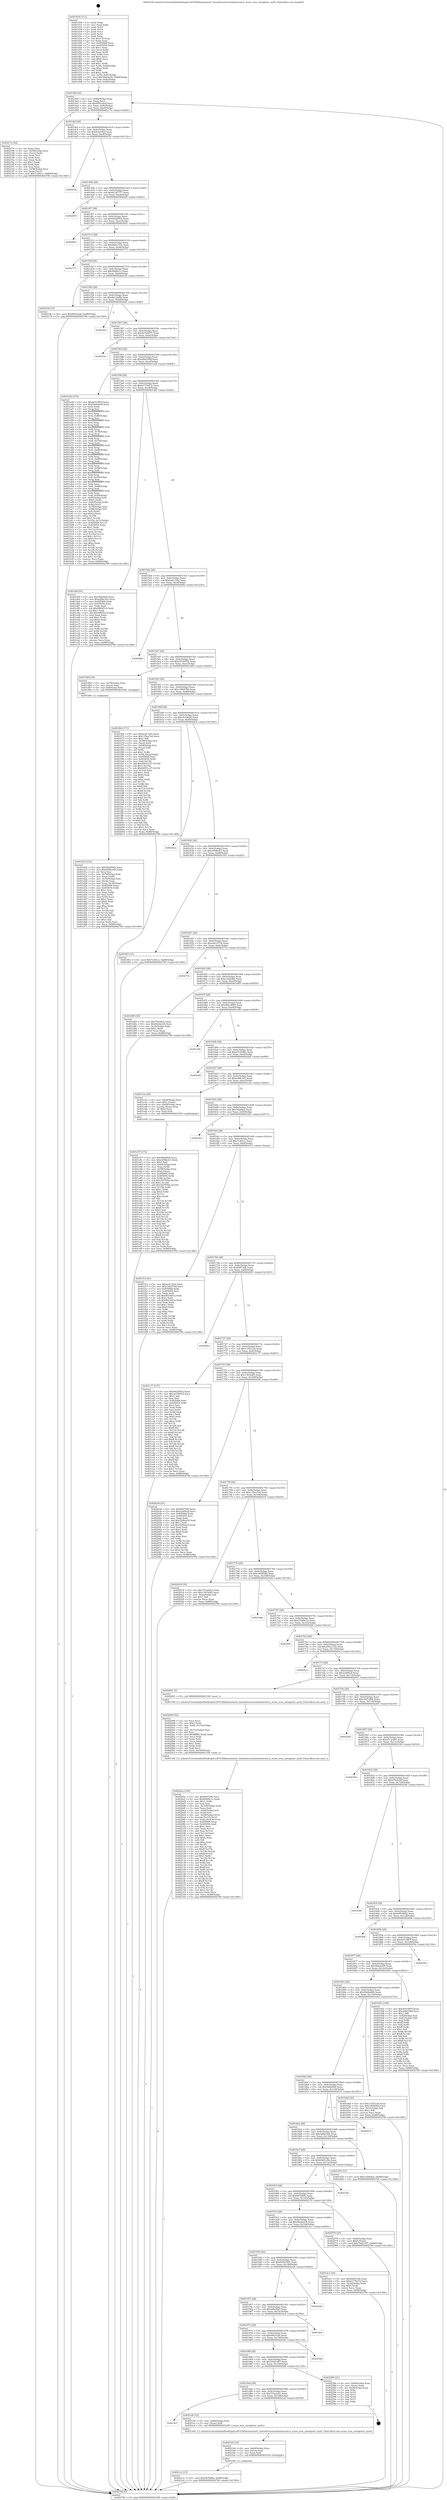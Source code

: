 digraph "0x401430" {
  label = "0x401430 (/mnt/c/Users/mathe/Desktop/tcc/POCII/binaries/extr_linuxdriversnvmehostnvme.h_nvme_nvm_unregister_sysfs_Final-ollvm.out::main(0))"
  labelloc = "t"
  node[shape=record]

  Entry [label="",width=0.3,height=0.3,shape=circle,fillcolor=black,style=filled]
  "0x40149f" [label="{
     0x40149f [32]\l
     | [instrs]\l
     &nbsp;&nbsp;0x40149f \<+6\>: mov -0x88(%rbp),%eax\l
     &nbsp;&nbsp;0x4014a5 \<+2\>: mov %eax,%ecx\l
     &nbsp;&nbsp;0x4014a7 \<+6\>: sub $0x8591ab2f,%ecx\l
     &nbsp;&nbsp;0x4014ad \<+6\>: mov %eax,-0x9c(%rbp)\l
     &nbsp;&nbsp;0x4014b3 \<+6\>: mov %ecx,-0xa0(%rbp)\l
     &nbsp;&nbsp;0x4014b9 \<+6\>: je 000000000040217e \<main+0xd4e\>\l
  }"]
  "0x40217e" [label="{
     0x40217e [42]\l
     | [instrs]\l
     &nbsp;&nbsp;0x40217e \<+2\>: xor %eax,%eax\l
     &nbsp;&nbsp;0x402180 \<+4\>: mov -0x58(%rbp),%rcx\l
     &nbsp;&nbsp;0x402184 \<+2\>: mov (%rcx),%edx\l
     &nbsp;&nbsp;0x402186 \<+2\>: mov %eax,%esi\l
     &nbsp;&nbsp;0x402188 \<+2\>: sub %edx,%esi\l
     &nbsp;&nbsp;0x40218a \<+2\>: mov %eax,%edx\l
     &nbsp;&nbsp;0x40218c \<+3\>: sub $0x1,%edx\l
     &nbsp;&nbsp;0x40218f \<+2\>: add %edx,%esi\l
     &nbsp;&nbsp;0x402191 \<+2\>: sub %esi,%eax\l
     &nbsp;&nbsp;0x402193 \<+4\>: mov -0x58(%rbp),%rcx\l
     &nbsp;&nbsp;0x402197 \<+2\>: mov %eax,(%rcx)\l
     &nbsp;&nbsp;0x402199 \<+10\>: movl $0x7cd91cc,-0x88(%rbp)\l
     &nbsp;&nbsp;0x4021a3 \<+5\>: jmp 0000000000402796 \<main+0x1366\>\l
  }"]
  "0x4014bf" [label="{
     0x4014bf [28]\l
     | [instrs]\l
     &nbsp;&nbsp;0x4014bf \<+5\>: jmp 00000000004014c4 \<main+0x94\>\l
     &nbsp;&nbsp;0x4014c4 \<+6\>: mov -0x9c(%rbp),%eax\l
     &nbsp;&nbsp;0x4014ca \<+5\>: sub $0x8cfe18e4,%eax\l
     &nbsp;&nbsp;0x4014cf \<+6\>: mov %eax,-0xa4(%rbp)\l
     &nbsp;&nbsp;0x4014d5 \<+6\>: je 000000000040255c \<main+0x112c\>\l
  }"]
  Exit [label="",width=0.3,height=0.3,shape=circle,fillcolor=black,style=filled,peripheries=2]
  "0x40255c" [label="{
     0x40255c\l
  }", style=dashed]
  "0x4014db" [label="{
     0x4014db [28]\l
     | [instrs]\l
     &nbsp;&nbsp;0x4014db \<+5\>: jmp 00000000004014e0 \<main+0xb0\>\l
     &nbsp;&nbsp;0x4014e0 \<+6\>: mov -0x9c(%rbp),%eax\l
     &nbsp;&nbsp;0x4014e6 \<+5\>: sub $0x912f7777,%eax\l
     &nbsp;&nbsp;0x4014eb \<+6\>: mov %eax,-0xa8(%rbp)\l
     &nbsp;&nbsp;0x4014f1 \<+6\>: je 0000000000402405 \<main+0xfd5\>\l
  }"]
  "0x4021c3" [label="{
     0x4021c3 [15]\l
     | [instrs]\l
     &nbsp;&nbsp;0x4021c3 \<+10\>: movl $0x647bf9fe,-0x88(%rbp)\l
     &nbsp;&nbsp;0x4021cd \<+5\>: jmp 0000000000402796 \<main+0x1366\>\l
  }"]
  "0x402405" [label="{
     0x402405\l
  }", style=dashed]
  "0x4014f7" [label="{
     0x4014f7 [28]\l
     | [instrs]\l
     &nbsp;&nbsp;0x4014f7 \<+5\>: jmp 00000000004014fc \<main+0xcc\>\l
     &nbsp;&nbsp;0x4014fc \<+6\>: mov -0x9c(%rbp),%eax\l
     &nbsp;&nbsp;0x401502 \<+5\>: sub $0x942df502,%eax\l
     &nbsp;&nbsp;0x401507 \<+6\>: mov %eax,-0xac(%rbp)\l
     &nbsp;&nbsp;0x40150d \<+6\>: je 0000000000402601 \<main+0x11d1\>\l
  }"]
  "0x4021b4" [label="{
     0x4021b4 [15]\l
     | [instrs]\l
     &nbsp;&nbsp;0x4021b4 \<+4\>: mov -0x60(%rbp),%rax\l
     &nbsp;&nbsp;0x4021b8 \<+3\>: mov (%rax),%rax\l
     &nbsp;&nbsp;0x4021bb \<+3\>: mov %rax,%rdi\l
     &nbsp;&nbsp;0x4021be \<+5\>: call 0000000000401030 \<free@plt\>\l
     | [calls]\l
     &nbsp;&nbsp;0x401030 \{1\} (unknown)\l
  }"]
  "0x402601" [label="{
     0x402601\l
  }", style=dashed]
  "0x401513" [label="{
     0x401513 [28]\l
     | [instrs]\l
     &nbsp;&nbsp;0x401513 \<+5\>: jmp 0000000000401518 \<main+0xe8\>\l
     &nbsp;&nbsp;0x401518 \<+6\>: mov -0x9c(%rbp),%eax\l
     &nbsp;&nbsp;0x40151e \<+5\>: sub $0x96dcc532,%eax\l
     &nbsp;&nbsp;0x401523 \<+6\>: mov %eax,-0xb0(%rbp)\l
     &nbsp;&nbsp;0x401529 \<+6\>: je 0000000000402771 \<main+0x1341\>\l
  }"]
  "0x4019c7" [label="{
     0x4019c7\l
  }", style=dashed]
  "0x402771" [label="{
     0x402771\l
  }", style=dashed]
  "0x40152f" [label="{
     0x40152f [28]\l
     | [instrs]\l
     &nbsp;&nbsp;0x40152f \<+5\>: jmp 0000000000401534 \<main+0x104\>\l
     &nbsp;&nbsp;0x401534 \<+6\>: mov -0x9c(%rbp),%eax\l
     &nbsp;&nbsp;0x40153a \<+5\>: sub $0x994fbc1c,%eax\l
     &nbsp;&nbsp;0x40153f \<+6\>: mov %eax,-0xb4(%rbp)\l
     &nbsp;&nbsp;0x401545 \<+6\>: je 000000000040216f \<main+0xd3f\>\l
  }"]
  "0x4021a8" [label="{
     0x4021a8 [12]\l
     | [instrs]\l
     &nbsp;&nbsp;0x4021a8 \<+4\>: mov -0x60(%rbp),%rax\l
     &nbsp;&nbsp;0x4021ac \<+3\>: mov (%rax),%rdi\l
     &nbsp;&nbsp;0x4021af \<+5\>: call 0000000000401240 \<nvme_nvm_unregister_sysfs\>\l
     | [calls]\l
     &nbsp;&nbsp;0x401240 \{1\} (/mnt/c/Users/mathe/Desktop/tcc/POCII/binaries/extr_linuxdriversnvmehostnvme.h_nvme_nvm_unregister_sysfs_Final-ollvm.out::nvme_nvm_unregister_sysfs)\l
  }"]
  "0x40216f" [label="{
     0x40216f [15]\l
     | [instrs]\l
     &nbsp;&nbsp;0x40216f \<+10\>: movl $0x8591ab2f,-0x88(%rbp)\l
     &nbsp;&nbsp;0x402179 \<+5\>: jmp 0000000000402796 \<main+0x1366\>\l
  }"]
  "0x40154b" [label="{
     0x40154b [28]\l
     | [instrs]\l
     &nbsp;&nbsp;0x40154b \<+5\>: jmp 0000000000401550 \<main+0x120\>\l
     &nbsp;&nbsp;0x401550 \<+6\>: mov -0x9c(%rbp),%eax\l
     &nbsp;&nbsp;0x401556 \<+5\>: sub $0x9a12ddfa,%eax\l
     &nbsp;&nbsp;0x40155b \<+6\>: mov %eax,-0xb8(%rbp)\l
     &nbsp;&nbsp;0x401561 \<+6\>: je 000000000040242f \<main+0xfff\>\l
  }"]
  "0x4019ab" [label="{
     0x4019ab [28]\l
     | [instrs]\l
     &nbsp;&nbsp;0x4019ab \<+5\>: jmp 00000000004019b0 \<main+0x580\>\l
     &nbsp;&nbsp;0x4019b0 \<+6\>: mov -0x9c(%rbp),%eax\l
     &nbsp;&nbsp;0x4019b6 \<+5\>: sub $0x753a2e61,%eax\l
     &nbsp;&nbsp;0x4019bb \<+6\>: mov %eax,-0x158(%rbp)\l
     &nbsp;&nbsp;0x4019c1 \<+6\>: je 00000000004021a8 \<main+0xd78\>\l
  }"]
  "0x40242f" [label="{
     0x40242f\l
  }", style=dashed]
  "0x401567" [label="{
     0x401567 [28]\l
     | [instrs]\l
     &nbsp;&nbsp;0x401567 \<+5\>: jmp 000000000040156c \<main+0x13c\>\l
     &nbsp;&nbsp;0x40156c \<+6\>: mov -0x9c(%rbp),%eax\l
     &nbsp;&nbsp;0x401572 \<+5\>: sub $0x9e7b4657,%eax\l
     &nbsp;&nbsp;0x401577 \<+6\>: mov %eax,-0xbc(%rbp)\l
     &nbsp;&nbsp;0x40157d \<+6\>: je 000000000040253e \<main+0x110e\>\l
  }"]
  "0x402589" [label="{
     0x402589 [21]\l
     | [instrs]\l
     &nbsp;&nbsp;0x402589 \<+4\>: mov -0x80(%rbp),%rax\l
     &nbsp;&nbsp;0x40258d \<+2\>: mov (%rax),%eax\l
     &nbsp;&nbsp;0x40258f \<+4\>: lea -0x28(%rbp),%rsp\l
     &nbsp;&nbsp;0x402593 \<+1\>: pop %rbx\l
     &nbsp;&nbsp;0x402594 \<+2\>: pop %r12\l
     &nbsp;&nbsp;0x402596 \<+2\>: pop %r13\l
     &nbsp;&nbsp;0x402598 \<+2\>: pop %r14\l
     &nbsp;&nbsp;0x40259a \<+2\>: pop %r15\l
     &nbsp;&nbsp;0x40259c \<+1\>: pop %rbp\l
     &nbsp;&nbsp;0x40259d \<+1\>: ret\l
  }"]
  "0x40253e" [label="{
     0x40253e\l
  }", style=dashed]
  "0x401583" [label="{
     0x401583 [28]\l
     | [instrs]\l
     &nbsp;&nbsp;0x401583 \<+5\>: jmp 0000000000401588 \<main+0x158\>\l
     &nbsp;&nbsp;0x401588 \<+6\>: mov -0x9c(%rbp),%eax\l
     &nbsp;&nbsp;0x40158e \<+5\>: sub $0xa0b4399f,%eax\l
     &nbsp;&nbsp;0x401593 \<+6\>: mov %eax,-0xc0(%rbp)\l
     &nbsp;&nbsp;0x401599 \<+6\>: je 0000000000401a3b \<main+0x60b\>\l
  }"]
  "0x40198f" [label="{
     0x40198f [28]\l
     | [instrs]\l
     &nbsp;&nbsp;0x40198f \<+5\>: jmp 0000000000401994 \<main+0x564\>\l
     &nbsp;&nbsp;0x401994 \<+6\>: mov -0x9c(%rbp),%eax\l
     &nbsp;&nbsp;0x40199a \<+5\>: sub $0x70d218f7,%eax\l
     &nbsp;&nbsp;0x40199f \<+6\>: mov %eax,-0x154(%rbp)\l
     &nbsp;&nbsp;0x4019a5 \<+6\>: je 0000000000402589 \<main+0x1159\>\l
  }"]
  "0x401a3b" [label="{
     0x401a3b [274]\l
     | [instrs]\l
     &nbsp;&nbsp;0x401a3b \<+5\>: mov $0x4e51887f,%eax\l
     &nbsp;&nbsp;0x401a40 \<+5\>: mov $0x59d4eb09,%ecx\l
     &nbsp;&nbsp;0x401a45 \<+2\>: xor %edx,%edx\l
     &nbsp;&nbsp;0x401a47 \<+3\>: mov %rsp,%rsi\l
     &nbsp;&nbsp;0x401a4a \<+4\>: add $0xfffffffffffffff0,%rsi\l
     &nbsp;&nbsp;0x401a4e \<+3\>: mov %rsi,%rsp\l
     &nbsp;&nbsp;0x401a51 \<+4\>: mov %rsi,-0x80(%rbp)\l
     &nbsp;&nbsp;0x401a55 \<+3\>: mov %rsp,%rsi\l
     &nbsp;&nbsp;0x401a58 \<+4\>: add $0xfffffffffffffff0,%rsi\l
     &nbsp;&nbsp;0x401a5c \<+3\>: mov %rsi,%rsp\l
     &nbsp;&nbsp;0x401a5f \<+3\>: mov %rsp,%rdi\l
     &nbsp;&nbsp;0x401a62 \<+4\>: add $0xfffffffffffffff0,%rdi\l
     &nbsp;&nbsp;0x401a66 \<+3\>: mov %rdi,%rsp\l
     &nbsp;&nbsp;0x401a69 \<+4\>: mov %rdi,-0x78(%rbp)\l
     &nbsp;&nbsp;0x401a6d \<+3\>: mov %rsp,%rdi\l
     &nbsp;&nbsp;0x401a70 \<+4\>: add $0xfffffffffffffff0,%rdi\l
     &nbsp;&nbsp;0x401a74 \<+3\>: mov %rdi,%rsp\l
     &nbsp;&nbsp;0x401a77 \<+4\>: mov %rdi,-0x70(%rbp)\l
     &nbsp;&nbsp;0x401a7b \<+3\>: mov %rsp,%rdi\l
     &nbsp;&nbsp;0x401a7e \<+4\>: add $0xfffffffffffffff0,%rdi\l
     &nbsp;&nbsp;0x401a82 \<+3\>: mov %rdi,%rsp\l
     &nbsp;&nbsp;0x401a85 \<+4\>: mov %rdi,-0x68(%rbp)\l
     &nbsp;&nbsp;0x401a89 \<+3\>: mov %rsp,%rdi\l
     &nbsp;&nbsp;0x401a8c \<+4\>: add $0xfffffffffffffff0,%rdi\l
     &nbsp;&nbsp;0x401a90 \<+3\>: mov %rdi,%rsp\l
     &nbsp;&nbsp;0x401a93 \<+4\>: mov %rdi,-0x60(%rbp)\l
     &nbsp;&nbsp;0x401a97 \<+3\>: mov %rsp,%rdi\l
     &nbsp;&nbsp;0x401a9a \<+4\>: add $0xfffffffffffffff0,%rdi\l
     &nbsp;&nbsp;0x401a9e \<+3\>: mov %rdi,%rsp\l
     &nbsp;&nbsp;0x401aa1 \<+4\>: mov %rdi,-0x58(%rbp)\l
     &nbsp;&nbsp;0x401aa5 \<+3\>: mov %rsp,%rdi\l
     &nbsp;&nbsp;0x401aa8 \<+4\>: add $0xfffffffffffffff0,%rdi\l
     &nbsp;&nbsp;0x401aac \<+3\>: mov %rdi,%rsp\l
     &nbsp;&nbsp;0x401aaf \<+4\>: mov %rdi,-0x50(%rbp)\l
     &nbsp;&nbsp;0x401ab3 \<+3\>: mov %rsp,%rdi\l
     &nbsp;&nbsp;0x401ab6 \<+4\>: add $0xfffffffffffffff0,%rdi\l
     &nbsp;&nbsp;0x401aba \<+3\>: mov %rdi,%rsp\l
     &nbsp;&nbsp;0x401abd \<+4\>: mov %rdi,-0x48(%rbp)\l
     &nbsp;&nbsp;0x401ac1 \<+3\>: mov %rsp,%rdi\l
     &nbsp;&nbsp;0x401ac4 \<+4\>: add $0xfffffffffffffff0,%rdi\l
     &nbsp;&nbsp;0x401ac8 \<+3\>: mov %rdi,%rsp\l
     &nbsp;&nbsp;0x401acb \<+4\>: mov %rdi,-0x40(%rbp)\l
     &nbsp;&nbsp;0x401acf \<+4\>: mov -0x80(%rbp),%rdi\l
     &nbsp;&nbsp;0x401ad3 \<+6\>: movl $0x0,(%rdi)\l
     &nbsp;&nbsp;0x401ad9 \<+7\>: mov -0x8c(%rbp),%r8d\l
     &nbsp;&nbsp;0x401ae0 \<+3\>: mov %r8d,(%rsi)\l
     &nbsp;&nbsp;0x401ae3 \<+4\>: mov -0x78(%rbp),%rdi\l
     &nbsp;&nbsp;0x401ae7 \<+7\>: mov -0x98(%rbp),%r9\l
     &nbsp;&nbsp;0x401aee \<+3\>: mov %r9,(%rdi)\l
     &nbsp;&nbsp;0x401af1 \<+3\>: cmpl $0x2,(%rsi)\l
     &nbsp;&nbsp;0x401af4 \<+4\>: setne %r10b\l
     &nbsp;&nbsp;0x401af8 \<+4\>: and $0x1,%r10b\l
     &nbsp;&nbsp;0x401afc \<+4\>: mov %r10b,-0x31(%rbp)\l
     &nbsp;&nbsp;0x401b00 \<+8\>: mov 0x405068,%r11d\l
     &nbsp;&nbsp;0x401b08 \<+7\>: mov 0x405054,%ebx\l
     &nbsp;&nbsp;0x401b0f \<+3\>: sub $0x1,%edx\l
     &nbsp;&nbsp;0x401b12 \<+3\>: mov %r11d,%r14d\l
     &nbsp;&nbsp;0x401b15 \<+3\>: add %edx,%r14d\l
     &nbsp;&nbsp;0x401b18 \<+4\>: imul %r14d,%r11d\l
     &nbsp;&nbsp;0x401b1c \<+4\>: and $0x1,%r11d\l
     &nbsp;&nbsp;0x401b20 \<+4\>: cmp $0x0,%r11d\l
     &nbsp;&nbsp;0x401b24 \<+4\>: sete %r10b\l
     &nbsp;&nbsp;0x401b28 \<+3\>: cmp $0xa,%ebx\l
     &nbsp;&nbsp;0x401b2b \<+4\>: setl %r15b\l
     &nbsp;&nbsp;0x401b2f \<+3\>: mov %r10b,%r12b\l
     &nbsp;&nbsp;0x401b32 \<+3\>: and %r15b,%r12b\l
     &nbsp;&nbsp;0x401b35 \<+3\>: xor %r15b,%r10b\l
     &nbsp;&nbsp;0x401b38 \<+3\>: or %r10b,%r12b\l
     &nbsp;&nbsp;0x401b3b \<+4\>: test $0x1,%r12b\l
     &nbsp;&nbsp;0x401b3f \<+3\>: cmovne %ecx,%eax\l
     &nbsp;&nbsp;0x401b42 \<+6\>: mov %eax,-0x88(%rbp)\l
     &nbsp;&nbsp;0x401b48 \<+5\>: jmp 0000000000402796 \<main+0x1366\>\l
  }"]
  "0x40159f" [label="{
     0x40159f [28]\l
     | [instrs]\l
     &nbsp;&nbsp;0x40159f \<+5\>: jmp 00000000004015a4 \<main+0x174\>\l
     &nbsp;&nbsp;0x4015a4 \<+6\>: mov -0x9c(%rbp),%eax\l
     &nbsp;&nbsp;0x4015aa \<+5\>: sub $0xb1776272,%eax\l
     &nbsp;&nbsp;0x4015af \<+6\>: mov %eax,-0xc4(%rbp)\l
     &nbsp;&nbsp;0x4015b5 \<+6\>: je 0000000000401ddf \<main+0x9af\>\l
  }"]
  "0x40254d" [label="{
     0x40254d\l
  }", style=dashed]
  "0x401ddf" [label="{
     0x401ddf [91]\l
     | [instrs]\l
     &nbsp;&nbsp;0x401ddf \<+5\>: mov $0x5bfb4fe8,%eax\l
     &nbsp;&nbsp;0x401de4 \<+5\>: mov $0xed9fc3d3,%ecx\l
     &nbsp;&nbsp;0x401de9 \<+7\>: mov 0x405068,%edx\l
     &nbsp;&nbsp;0x401df0 \<+7\>: mov 0x405054,%esi\l
     &nbsp;&nbsp;0x401df7 \<+2\>: mov %edx,%edi\l
     &nbsp;&nbsp;0x401df9 \<+6\>: sub $0x9960f1c9,%edi\l
     &nbsp;&nbsp;0x401dff \<+3\>: sub $0x1,%edi\l
     &nbsp;&nbsp;0x401e02 \<+6\>: add $0x9960f1c9,%edi\l
     &nbsp;&nbsp;0x401e08 \<+3\>: imul %edi,%edx\l
     &nbsp;&nbsp;0x401e0b \<+3\>: and $0x1,%edx\l
     &nbsp;&nbsp;0x401e0e \<+3\>: cmp $0x0,%edx\l
     &nbsp;&nbsp;0x401e11 \<+4\>: sete %r8b\l
     &nbsp;&nbsp;0x401e15 \<+3\>: cmp $0xa,%esi\l
     &nbsp;&nbsp;0x401e18 \<+4\>: setl %r9b\l
     &nbsp;&nbsp;0x401e1c \<+3\>: mov %r8b,%r10b\l
     &nbsp;&nbsp;0x401e1f \<+3\>: and %r9b,%r10b\l
     &nbsp;&nbsp;0x401e22 \<+3\>: xor %r9b,%r8b\l
     &nbsp;&nbsp;0x401e25 \<+3\>: or %r8b,%r10b\l
     &nbsp;&nbsp;0x401e28 \<+4\>: test $0x1,%r10b\l
     &nbsp;&nbsp;0x401e2c \<+3\>: cmovne %ecx,%eax\l
     &nbsp;&nbsp;0x401e2f \<+6\>: mov %eax,-0x88(%rbp)\l
     &nbsp;&nbsp;0x401e35 \<+5\>: jmp 0000000000402796 \<main+0x1366\>\l
  }"]
  "0x4015bb" [label="{
     0x4015bb [28]\l
     | [instrs]\l
     &nbsp;&nbsp;0x4015bb \<+5\>: jmp 00000000004015c0 \<main+0x190\>\l
     &nbsp;&nbsp;0x4015c0 \<+6\>: mov -0x9c(%rbp),%eax\l
     &nbsp;&nbsp;0x4015c6 \<+5\>: sub $0xbcd11f42,%eax\l
     &nbsp;&nbsp;0x4015cb \<+6\>: mov %eax,-0xc8(%rbp)\l
     &nbsp;&nbsp;0x4015d1 \<+6\>: je 000000000040266e \<main+0x123e\>\l
  }"]
  "0x401973" [label="{
     0x401973 [28]\l
     | [instrs]\l
     &nbsp;&nbsp;0x401973 \<+5\>: jmp 0000000000401978 \<main+0x548\>\l
     &nbsp;&nbsp;0x401978 \<+6\>: mov -0x9c(%rbp),%eax\l
     &nbsp;&nbsp;0x40197e \<+5\>: sub $0x6f4e5146,%eax\l
     &nbsp;&nbsp;0x401983 \<+6\>: mov %eax,-0x150(%rbp)\l
     &nbsp;&nbsp;0x401989 \<+6\>: je 000000000040254d \<main+0x111d\>\l
  }"]
  "0x40266e" [label="{
     0x40266e\l
  }", style=dashed]
  "0x4015d7" [label="{
     0x4015d7 [28]\l
     | [instrs]\l
     &nbsp;&nbsp;0x4015d7 \<+5\>: jmp 00000000004015dc \<main+0x1ac\>\l
     &nbsp;&nbsp;0x4015dc \<+6\>: mov -0x9c(%rbp),%eax\l
     &nbsp;&nbsp;0x4015e2 \<+5\>: sub $0xc0169552,%eax\l
     &nbsp;&nbsp;0x4015e7 \<+6\>: mov %eax,-0xcc(%rbp)\l
     &nbsp;&nbsp;0x4015ed \<+6\>: je 0000000000401d00 \<main+0x8d0\>\l
  }"]
  "0x401bc6" [label="{
     0x401bc6\l
  }", style=dashed]
  "0x401d00" [label="{
     0x401d00 [16]\l
     | [instrs]\l
     &nbsp;&nbsp;0x401d00 \<+4\>: mov -0x78(%rbp),%rax\l
     &nbsp;&nbsp;0x401d04 \<+3\>: mov (%rax),%rax\l
     &nbsp;&nbsp;0x401d07 \<+4\>: mov 0x8(%rax),%rdi\l
     &nbsp;&nbsp;0x401d0b \<+5\>: call 0000000000401060 \<atoi@plt\>\l
     | [calls]\l
     &nbsp;&nbsp;0x401060 \{1\} (unknown)\l
  }"]
  "0x4015f3" [label="{
     0x4015f3 [28]\l
     | [instrs]\l
     &nbsp;&nbsp;0x4015f3 \<+5\>: jmp 00000000004015f8 \<main+0x1c8\>\l
     &nbsp;&nbsp;0x4015f8 \<+6\>: mov -0x9c(%rbp),%eax\l
     &nbsp;&nbsp;0x4015fe \<+5\>: sub $0xc34b578d,%eax\l
     &nbsp;&nbsp;0x401603 \<+6\>: mov %eax,-0xd0(%rbp)\l
     &nbsp;&nbsp;0x401609 \<+6\>: je 0000000000401f6d \<main+0xb3d\>\l
  }"]
  "0x401957" [label="{
     0x401957 [28]\l
     | [instrs]\l
     &nbsp;&nbsp;0x401957 \<+5\>: jmp 000000000040195c \<main+0x52c\>\l
     &nbsp;&nbsp;0x40195c \<+6\>: mov -0x9c(%rbp),%eax\l
     &nbsp;&nbsp;0x401962 \<+5\>: sub $0x6df25f29,%eax\l
     &nbsp;&nbsp;0x401967 \<+6\>: mov %eax,-0x14c(%rbp)\l
     &nbsp;&nbsp;0x40196d \<+6\>: je 0000000000401bc6 \<main+0x796\>\l
  }"]
  "0x401f6d" [label="{
     0x401f6d [171]\l
     | [instrs]\l
     &nbsp;&nbsp;0x401f6d \<+5\>: mov $0xbcd11f42,%eax\l
     &nbsp;&nbsp;0x401f72 \<+5\>: mov $0x135ea7e4,%ecx\l
     &nbsp;&nbsp;0x401f77 \<+2\>: mov $0x1,%dl\l
     &nbsp;&nbsp;0x401f79 \<+4\>: mov -0x58(%rbp),%rsi\l
     &nbsp;&nbsp;0x401f7d \<+2\>: mov (%rsi),%edi\l
     &nbsp;&nbsp;0x401f7f \<+4\>: mov -0x68(%rbp),%rsi\l
     &nbsp;&nbsp;0x401f83 \<+2\>: cmp (%rsi),%edi\l
     &nbsp;&nbsp;0x401f85 \<+4\>: setl %r8b\l
     &nbsp;&nbsp;0x401f89 \<+4\>: and $0x1,%r8b\l
     &nbsp;&nbsp;0x401f8d \<+4\>: mov %r8b,-0x2a(%rbp)\l
     &nbsp;&nbsp;0x401f91 \<+7\>: mov 0x405068,%edi\l
     &nbsp;&nbsp;0x401f98 \<+8\>: mov 0x405054,%r9d\l
     &nbsp;&nbsp;0x401fa0 \<+3\>: mov %edi,%r10d\l
     &nbsp;&nbsp;0x401fa3 \<+7\>: add $0xb4651a37,%r10d\l
     &nbsp;&nbsp;0x401faa \<+4\>: sub $0x1,%r10d\l
     &nbsp;&nbsp;0x401fae \<+7\>: sub $0xb4651a37,%r10d\l
     &nbsp;&nbsp;0x401fb5 \<+4\>: imul %r10d,%edi\l
     &nbsp;&nbsp;0x401fb9 \<+3\>: and $0x1,%edi\l
     &nbsp;&nbsp;0x401fbc \<+3\>: cmp $0x0,%edi\l
     &nbsp;&nbsp;0x401fbf \<+4\>: sete %r8b\l
     &nbsp;&nbsp;0x401fc3 \<+4\>: cmp $0xa,%r9d\l
     &nbsp;&nbsp;0x401fc7 \<+4\>: setl %r11b\l
     &nbsp;&nbsp;0x401fcb \<+3\>: mov %r8b,%bl\l
     &nbsp;&nbsp;0x401fce \<+3\>: xor $0xff,%bl\l
     &nbsp;&nbsp;0x401fd1 \<+3\>: mov %r11b,%r14b\l
     &nbsp;&nbsp;0x401fd4 \<+4\>: xor $0xff,%r14b\l
     &nbsp;&nbsp;0x401fd8 \<+3\>: xor $0x0,%dl\l
     &nbsp;&nbsp;0x401fdb \<+3\>: mov %bl,%r15b\l
     &nbsp;&nbsp;0x401fde \<+4\>: and $0x0,%r15b\l
     &nbsp;&nbsp;0x401fe2 \<+3\>: and %dl,%r8b\l
     &nbsp;&nbsp;0x401fe5 \<+3\>: mov %r14b,%r12b\l
     &nbsp;&nbsp;0x401fe8 \<+4\>: and $0x0,%r12b\l
     &nbsp;&nbsp;0x401fec \<+3\>: and %dl,%r11b\l
     &nbsp;&nbsp;0x401fef \<+3\>: or %r8b,%r15b\l
     &nbsp;&nbsp;0x401ff2 \<+3\>: or %r11b,%r12b\l
     &nbsp;&nbsp;0x401ff5 \<+3\>: xor %r12b,%r15b\l
     &nbsp;&nbsp;0x401ff8 \<+3\>: or %r14b,%bl\l
     &nbsp;&nbsp;0x401ffb \<+3\>: xor $0xff,%bl\l
     &nbsp;&nbsp;0x401ffe \<+3\>: or $0x0,%dl\l
     &nbsp;&nbsp;0x402001 \<+2\>: and %dl,%bl\l
     &nbsp;&nbsp;0x402003 \<+3\>: or %bl,%r15b\l
     &nbsp;&nbsp;0x402006 \<+4\>: test $0x1,%r15b\l
     &nbsp;&nbsp;0x40200a \<+3\>: cmovne %ecx,%eax\l
     &nbsp;&nbsp;0x40200d \<+6\>: mov %eax,-0x88(%rbp)\l
     &nbsp;&nbsp;0x402013 \<+5\>: jmp 0000000000402796 \<main+0x1366\>\l
  }"]
  "0x40160f" [label="{
     0x40160f [28]\l
     | [instrs]\l
     &nbsp;&nbsp;0x40160f \<+5\>: jmp 0000000000401614 \<main+0x1e4\>\l
     &nbsp;&nbsp;0x401614 \<+6\>: mov -0x9c(%rbp),%eax\l
     &nbsp;&nbsp;0x40161a \<+5\>: sub $0xc4cf3629,%eax\l
     &nbsp;&nbsp;0x40161f \<+6\>: mov %eax,-0xd4(%rbp)\l
     &nbsp;&nbsp;0x401625 \<+6\>: je 00000000004024c2 \<main+0x1092\>\l
  }"]
  "0x4022d4" [label="{
     0x4022d4\l
  }", style=dashed]
  "0x4024c2" [label="{
     0x4024c2\l
  }", style=dashed]
  "0x40162b" [label="{
     0x40162b [28]\l
     | [instrs]\l
     &nbsp;&nbsp;0x40162b \<+5\>: jmp 0000000000401630 \<main+0x200\>\l
     &nbsp;&nbsp;0x401630 \<+6\>: mov -0x9c(%rbp),%eax\l
     &nbsp;&nbsp;0x401636 \<+5\>: sub $0xc658bcb3,%eax\l
     &nbsp;&nbsp;0x40163b \<+6\>: mov %eax,-0xd8(%rbp)\l
     &nbsp;&nbsp;0x401641 \<+6\>: je 0000000000401f03 \<main+0xad3\>\l
  }"]
  "0x4020ca" [label="{
     0x4020ca [165]\l
     | [instrs]\l
     &nbsp;&nbsp;0x4020ca \<+5\>: mov $0xf087309,%ecx\l
     &nbsp;&nbsp;0x4020cf \<+5\>: mov $0x994fbc1c,%edx\l
     &nbsp;&nbsp;0x4020d4 \<+3\>: mov $0x1,%r8b\l
     &nbsp;&nbsp;0x4020d7 \<+2\>: xor %esi,%esi\l
     &nbsp;&nbsp;0x4020d9 \<+6\>: mov -0x160(%rbp),%edi\l
     &nbsp;&nbsp;0x4020df \<+3\>: imul %eax,%edi\l
     &nbsp;&nbsp;0x4020e2 \<+4\>: mov -0x60(%rbp),%r9\l
     &nbsp;&nbsp;0x4020e6 \<+3\>: mov (%r9),%r9\l
     &nbsp;&nbsp;0x4020e9 \<+4\>: mov -0x58(%rbp),%r10\l
     &nbsp;&nbsp;0x4020ed \<+3\>: movslq (%r10),%r10\l
     &nbsp;&nbsp;0x4020f0 \<+4\>: mov %edi,(%r9,%r10,4)\l
     &nbsp;&nbsp;0x4020f4 \<+7\>: mov 0x405068,%eax\l
     &nbsp;&nbsp;0x4020fb \<+7\>: mov 0x405054,%edi\l
     &nbsp;&nbsp;0x402102 \<+3\>: sub $0x1,%esi\l
     &nbsp;&nbsp;0x402105 \<+3\>: mov %eax,%r11d\l
     &nbsp;&nbsp;0x402108 \<+3\>: add %esi,%r11d\l
     &nbsp;&nbsp;0x40210b \<+4\>: imul %r11d,%eax\l
     &nbsp;&nbsp;0x40210f \<+3\>: and $0x1,%eax\l
     &nbsp;&nbsp;0x402112 \<+3\>: cmp $0x0,%eax\l
     &nbsp;&nbsp;0x402115 \<+3\>: sete %bl\l
     &nbsp;&nbsp;0x402118 \<+3\>: cmp $0xa,%edi\l
     &nbsp;&nbsp;0x40211b \<+4\>: setl %r14b\l
     &nbsp;&nbsp;0x40211f \<+3\>: mov %bl,%r15b\l
     &nbsp;&nbsp;0x402122 \<+4\>: xor $0xff,%r15b\l
     &nbsp;&nbsp;0x402126 \<+3\>: mov %r14b,%r12b\l
     &nbsp;&nbsp;0x402129 \<+4\>: xor $0xff,%r12b\l
     &nbsp;&nbsp;0x40212d \<+4\>: xor $0x1,%r8b\l
     &nbsp;&nbsp;0x402131 \<+3\>: mov %r15b,%r13b\l
     &nbsp;&nbsp;0x402134 \<+4\>: and $0xff,%r13b\l
     &nbsp;&nbsp;0x402138 \<+3\>: and %r8b,%bl\l
     &nbsp;&nbsp;0x40213b \<+3\>: mov %r12b,%al\l
     &nbsp;&nbsp;0x40213e \<+2\>: and $0xff,%al\l
     &nbsp;&nbsp;0x402140 \<+3\>: and %r8b,%r14b\l
     &nbsp;&nbsp;0x402143 \<+3\>: or %bl,%r13b\l
     &nbsp;&nbsp;0x402146 \<+3\>: or %r14b,%al\l
     &nbsp;&nbsp;0x402149 \<+3\>: xor %al,%r13b\l
     &nbsp;&nbsp;0x40214c \<+3\>: or %r12b,%r15b\l
     &nbsp;&nbsp;0x40214f \<+4\>: xor $0xff,%r15b\l
     &nbsp;&nbsp;0x402153 \<+4\>: or $0x1,%r8b\l
     &nbsp;&nbsp;0x402157 \<+3\>: and %r8b,%r15b\l
     &nbsp;&nbsp;0x40215a \<+3\>: or %r15b,%r13b\l
     &nbsp;&nbsp;0x40215d \<+4\>: test $0x1,%r13b\l
     &nbsp;&nbsp;0x402161 \<+3\>: cmovne %edx,%ecx\l
     &nbsp;&nbsp;0x402164 \<+6\>: mov %ecx,-0x88(%rbp)\l
     &nbsp;&nbsp;0x40216a \<+5\>: jmp 0000000000402796 \<main+0x1366\>\l
  }"]
  "0x401f03" [label="{
     0x401f03 [15]\l
     | [instrs]\l
     &nbsp;&nbsp;0x401f03 \<+10\>: movl $0x7cd91cc,-0x88(%rbp)\l
     &nbsp;&nbsp;0x401f0d \<+5\>: jmp 0000000000402796 \<main+0x1366\>\l
  }"]
  "0x401647" [label="{
     0x401647 [28]\l
     | [instrs]\l
     &nbsp;&nbsp;0x401647 \<+5\>: jmp 000000000040164c \<main+0x21c\>\l
     &nbsp;&nbsp;0x40164c \<+6\>: mov -0x9c(%rbp),%eax\l
     &nbsp;&nbsp;0x401652 \<+5\>: sub $0xcbb10734,%eax\l
     &nbsp;&nbsp;0x401657 \<+6\>: mov %eax,-0xdc(%rbp)\l
     &nbsp;&nbsp;0x40165d \<+6\>: je 000000000040271b \<main+0x12eb\>\l
  }"]
  "0x402096" [label="{
     0x402096 [52]\l
     | [instrs]\l
     &nbsp;&nbsp;0x402096 \<+2\>: xor %ecx,%ecx\l
     &nbsp;&nbsp;0x402098 \<+5\>: mov $0x2,%edx\l
     &nbsp;&nbsp;0x40209d \<+6\>: mov %edx,-0x15c(%rbp)\l
     &nbsp;&nbsp;0x4020a3 \<+1\>: cltd\l
     &nbsp;&nbsp;0x4020a4 \<+6\>: mov -0x15c(%rbp),%esi\l
     &nbsp;&nbsp;0x4020aa \<+2\>: idiv %esi\l
     &nbsp;&nbsp;0x4020ac \<+6\>: imul $0xfffffffe,%edx,%edx\l
     &nbsp;&nbsp;0x4020b2 \<+2\>: mov %ecx,%edi\l
     &nbsp;&nbsp;0x4020b4 \<+2\>: sub %edx,%edi\l
     &nbsp;&nbsp;0x4020b6 \<+2\>: mov %ecx,%edx\l
     &nbsp;&nbsp;0x4020b8 \<+3\>: sub $0x1,%edx\l
     &nbsp;&nbsp;0x4020bb \<+2\>: add %edx,%edi\l
     &nbsp;&nbsp;0x4020bd \<+2\>: sub %edi,%ecx\l
     &nbsp;&nbsp;0x4020bf \<+6\>: mov %ecx,-0x160(%rbp)\l
     &nbsp;&nbsp;0x4020c5 \<+5\>: call 0000000000401160 \<next_i\>\l
     | [calls]\l
     &nbsp;&nbsp;0x401160 \{1\} (/mnt/c/Users/mathe/Desktop/tcc/POCII/binaries/extr_linuxdriversnvmehostnvme.h_nvme_nvm_unregister_sysfs_Final-ollvm.out::next_i)\l
  }"]
  "0x40271b" [label="{
     0x40271b\l
  }", style=dashed]
  "0x401663" [label="{
     0x401663 [28]\l
     | [instrs]\l
     &nbsp;&nbsp;0x401663 \<+5\>: jmp 0000000000401668 \<main+0x238\>\l
     &nbsp;&nbsp;0x401668 \<+6\>: mov -0x9c(%rbp),%eax\l
     &nbsp;&nbsp;0x40166e \<+5\>: sub $0xcc4262b2,%eax\l
     &nbsp;&nbsp;0x401673 \<+6\>: mov %eax,-0xe0(%rbp)\l
     &nbsp;&nbsp;0x401679 \<+6\>: je 0000000000401d85 \<main+0x955\>\l
  }"]
  "0x401e57" [label="{
     0x401e57 [172]\l
     | [instrs]\l
     &nbsp;&nbsp;0x401e57 \<+5\>: mov $0x5bfb4fe8,%ecx\l
     &nbsp;&nbsp;0x401e5c \<+5\>: mov $0xc658bcb3,%edx\l
     &nbsp;&nbsp;0x401e61 \<+3\>: mov $0x1,%sil\l
     &nbsp;&nbsp;0x401e64 \<+4\>: mov -0x60(%rbp),%rdi\l
     &nbsp;&nbsp;0x401e68 \<+3\>: mov %rax,(%rdi)\l
     &nbsp;&nbsp;0x401e6b \<+4\>: mov -0x58(%rbp),%rax\l
     &nbsp;&nbsp;0x401e6f \<+6\>: movl $0x0,(%rax)\l
     &nbsp;&nbsp;0x401e75 \<+8\>: mov 0x405068,%r8d\l
     &nbsp;&nbsp;0x401e7d \<+8\>: mov 0x405054,%r9d\l
     &nbsp;&nbsp;0x401e85 \<+3\>: mov %r8d,%r10d\l
     &nbsp;&nbsp;0x401e88 \<+7\>: sub $0x3297f50a,%r10d\l
     &nbsp;&nbsp;0x401e8f \<+4\>: sub $0x1,%r10d\l
     &nbsp;&nbsp;0x401e93 \<+7\>: add $0x3297f50a,%r10d\l
     &nbsp;&nbsp;0x401e9a \<+4\>: imul %r10d,%r8d\l
     &nbsp;&nbsp;0x401e9e \<+4\>: and $0x1,%r8d\l
     &nbsp;&nbsp;0x401ea2 \<+4\>: cmp $0x0,%r8d\l
     &nbsp;&nbsp;0x401ea6 \<+4\>: sete %r11b\l
     &nbsp;&nbsp;0x401eaa \<+4\>: cmp $0xa,%r9d\l
     &nbsp;&nbsp;0x401eae \<+3\>: setl %bl\l
     &nbsp;&nbsp;0x401eb1 \<+3\>: mov %r11b,%r14b\l
     &nbsp;&nbsp;0x401eb4 \<+4\>: xor $0xff,%r14b\l
     &nbsp;&nbsp;0x401eb8 \<+3\>: mov %bl,%r15b\l
     &nbsp;&nbsp;0x401ebb \<+4\>: xor $0xff,%r15b\l
     &nbsp;&nbsp;0x401ebf \<+4\>: xor $0x0,%sil\l
     &nbsp;&nbsp;0x401ec3 \<+3\>: mov %r14b,%r12b\l
     &nbsp;&nbsp;0x401ec6 \<+4\>: and $0x0,%r12b\l
     &nbsp;&nbsp;0x401eca \<+3\>: and %sil,%r11b\l
     &nbsp;&nbsp;0x401ecd \<+3\>: mov %r15b,%r13b\l
     &nbsp;&nbsp;0x401ed0 \<+4\>: and $0x0,%r13b\l
     &nbsp;&nbsp;0x401ed4 \<+3\>: and %sil,%bl\l
     &nbsp;&nbsp;0x401ed7 \<+3\>: or %r11b,%r12b\l
     &nbsp;&nbsp;0x401eda \<+3\>: or %bl,%r13b\l
     &nbsp;&nbsp;0x401edd \<+3\>: xor %r13b,%r12b\l
     &nbsp;&nbsp;0x401ee0 \<+3\>: or %r15b,%r14b\l
     &nbsp;&nbsp;0x401ee3 \<+4\>: xor $0xff,%r14b\l
     &nbsp;&nbsp;0x401ee7 \<+4\>: or $0x0,%sil\l
     &nbsp;&nbsp;0x401eeb \<+3\>: and %sil,%r14b\l
     &nbsp;&nbsp;0x401eee \<+3\>: or %r14b,%r12b\l
     &nbsp;&nbsp;0x401ef1 \<+4\>: test $0x1,%r12b\l
     &nbsp;&nbsp;0x401ef5 \<+3\>: cmovne %edx,%ecx\l
     &nbsp;&nbsp;0x401ef8 \<+6\>: mov %ecx,-0x88(%rbp)\l
     &nbsp;&nbsp;0x401efe \<+5\>: jmp 0000000000402796 \<main+0x1366\>\l
  }"]
  "0x401d85" [label="{
     0x401d85 [30]\l
     | [instrs]\l
     &nbsp;&nbsp;0x401d85 \<+5\>: mov $0x762d4e2,%eax\l
     &nbsp;&nbsp;0x401d8a \<+5\>: mov $0x68cbe234,%ecx\l
     &nbsp;&nbsp;0x401d8f \<+3\>: mov -0x30(%rbp),%edx\l
     &nbsp;&nbsp;0x401d92 \<+3\>: cmp $0x1,%edx\l
     &nbsp;&nbsp;0x401d95 \<+3\>: cmovl %ecx,%eax\l
     &nbsp;&nbsp;0x401d98 \<+6\>: mov %eax,-0x88(%rbp)\l
     &nbsp;&nbsp;0x401d9e \<+5\>: jmp 0000000000402796 \<main+0x1366\>\l
  }"]
  "0x40167f" [label="{
     0x40167f [28]\l
     | [instrs]\l
     &nbsp;&nbsp;0x40167f \<+5\>: jmp 0000000000401684 \<main+0x254\>\l
     &nbsp;&nbsp;0x401684 \<+6\>: mov -0x9c(%rbp),%eax\l
     &nbsp;&nbsp;0x40168a \<+5\>: sub $0xd02c4085,%eax\l
     &nbsp;&nbsp;0x40168f \<+6\>: mov %eax,-0xe4(%rbp)\l
     &nbsp;&nbsp;0x401695 \<+6\>: je 0000000000401c68 \<main+0x838\>\l
  }"]
  "0x40193b" [label="{
     0x40193b [28]\l
     | [instrs]\l
     &nbsp;&nbsp;0x40193b \<+5\>: jmp 0000000000401940 \<main+0x510\>\l
     &nbsp;&nbsp;0x401940 \<+6\>: mov -0x9c(%rbp),%eax\l
     &nbsp;&nbsp;0x401946 \<+5\>: sub $0x6b0b5365,%eax\l
     &nbsp;&nbsp;0x40194b \<+6\>: mov %eax,-0x148(%rbp)\l
     &nbsp;&nbsp;0x401951 \<+6\>: je 00000000004022d4 \<main+0xea4\>\l
  }"]
  "0x401c68" [label="{
     0x401c68\l
  }", style=dashed]
  "0x40169b" [label="{
     0x40169b [28]\l
     | [instrs]\l
     &nbsp;&nbsp;0x40169b \<+5\>: jmp 00000000004016a0 \<main+0x270\>\l
     &nbsp;&nbsp;0x4016a0 \<+6\>: mov -0x9c(%rbp),%eax\l
     &nbsp;&nbsp;0x4016a6 \<+5\>: sub $0xd716586c,%eax\l
     &nbsp;&nbsp;0x4016ab \<+6\>: mov %eax,-0xe8(%rbp)\l
     &nbsp;&nbsp;0x4016b1 \<+6\>: je 000000000040220f \<main+0xddf\>\l
  }"]
  "0x401dc1" [label="{
     0x401dc1 [30]\l
     | [instrs]\l
     &nbsp;&nbsp;0x401dc1 \<+5\>: mov $0x6f4e5146,%eax\l
     &nbsp;&nbsp;0x401dc6 \<+5\>: mov $0xb1776272,%ecx\l
     &nbsp;&nbsp;0x401dcb \<+3\>: mov -0x30(%rbp),%edx\l
     &nbsp;&nbsp;0x401dce \<+3\>: cmp $0x0,%edx\l
     &nbsp;&nbsp;0x401dd1 \<+3\>: cmove %ecx,%eax\l
     &nbsp;&nbsp;0x401dd4 \<+6\>: mov %eax,-0x88(%rbp)\l
     &nbsp;&nbsp;0x401dda \<+5\>: jmp 0000000000402796 \<main+0x1366\>\l
  }"]
  "0x40220f" [label="{
     0x40220f\l
  }", style=dashed]
  "0x4016b7" [label="{
     0x4016b7 [28]\l
     | [instrs]\l
     &nbsp;&nbsp;0x4016b7 \<+5\>: jmp 00000000004016bc \<main+0x28c\>\l
     &nbsp;&nbsp;0x4016bc \<+6\>: mov -0x9c(%rbp),%eax\l
     &nbsp;&nbsp;0x4016c2 \<+5\>: sub $0xed9fc3d3,%eax\l
     &nbsp;&nbsp;0x4016c7 \<+6\>: mov %eax,-0xec(%rbp)\l
     &nbsp;&nbsp;0x4016cd \<+6\>: je 0000000000401e3a \<main+0xa0a\>\l
  }"]
  "0x40191f" [label="{
     0x40191f [28]\l
     | [instrs]\l
     &nbsp;&nbsp;0x40191f \<+5\>: jmp 0000000000401924 \<main+0x4f4\>\l
     &nbsp;&nbsp;0x401924 \<+6\>: mov -0x9c(%rbp),%eax\l
     &nbsp;&nbsp;0x40192a \<+5\>: sub $0x68cbe234,%eax\l
     &nbsp;&nbsp;0x40192f \<+6\>: mov %eax,-0x144(%rbp)\l
     &nbsp;&nbsp;0x401935 \<+6\>: je 0000000000401dc1 \<main+0x991\>\l
  }"]
  "0x401e3a" [label="{
     0x401e3a [29]\l
     | [instrs]\l
     &nbsp;&nbsp;0x401e3a \<+4\>: mov -0x68(%rbp),%rax\l
     &nbsp;&nbsp;0x401e3e \<+6\>: movl $0x1,(%rax)\l
     &nbsp;&nbsp;0x401e44 \<+4\>: mov -0x68(%rbp),%rax\l
     &nbsp;&nbsp;0x401e48 \<+3\>: movslq (%rax),%rax\l
     &nbsp;&nbsp;0x401e4b \<+4\>: shl $0x2,%rax\l
     &nbsp;&nbsp;0x401e4f \<+3\>: mov %rax,%rdi\l
     &nbsp;&nbsp;0x401e52 \<+5\>: call 0000000000401050 \<malloc@plt\>\l
     | [calls]\l
     &nbsp;&nbsp;0x401050 \{1\} (unknown)\l
  }"]
  "0x4016d3" [label="{
     0x4016d3 [28]\l
     | [instrs]\l
     &nbsp;&nbsp;0x4016d3 \<+5\>: jmp 00000000004016d8 \<main+0x2a8\>\l
     &nbsp;&nbsp;0x4016d8 \<+6\>: mov -0x9c(%rbp),%eax\l
     &nbsp;&nbsp;0x4016de \<+5\>: sub $0x762d4e2,%eax\l
     &nbsp;&nbsp;0x4016e3 \<+6\>: mov %eax,-0xf0(%rbp)\l
     &nbsp;&nbsp;0x4016e9 \<+6\>: je 0000000000401da3 \<main+0x973\>\l
  }"]
  "0x402570" [label="{
     0x402570 [25]\l
     | [instrs]\l
     &nbsp;&nbsp;0x402570 \<+4\>: mov -0x80(%rbp),%rax\l
     &nbsp;&nbsp;0x402574 \<+6\>: movl $0x0,(%rax)\l
     &nbsp;&nbsp;0x40257a \<+10\>: movl $0x70d218f7,-0x88(%rbp)\l
     &nbsp;&nbsp;0x402584 \<+5\>: jmp 0000000000402796 \<main+0x1366\>\l
  }"]
  "0x401da3" [label="{
     0x401da3\l
  }", style=dashed]
  "0x4016ef" [label="{
     0x4016ef [28]\l
     | [instrs]\l
     &nbsp;&nbsp;0x4016ef \<+5\>: jmp 00000000004016f4 \<main+0x2c4\>\l
     &nbsp;&nbsp;0x4016f4 \<+6\>: mov -0x9c(%rbp),%eax\l
     &nbsp;&nbsp;0x4016fa \<+5\>: sub $0x7cd91cc,%eax\l
     &nbsp;&nbsp;0x4016ff \<+6\>: mov %eax,-0xf4(%rbp)\l
     &nbsp;&nbsp;0x401705 \<+6\>: je 0000000000401f12 \<main+0xae2\>\l
  }"]
  "0x401903" [label="{
     0x401903 [28]\l
     | [instrs]\l
     &nbsp;&nbsp;0x401903 \<+5\>: jmp 0000000000401908 \<main+0x4d8\>\l
     &nbsp;&nbsp;0x401908 \<+6\>: mov -0x9c(%rbp),%eax\l
     &nbsp;&nbsp;0x40190e \<+5\>: sub $0x647bf9fe,%eax\l
     &nbsp;&nbsp;0x401913 \<+6\>: mov %eax,-0x140(%rbp)\l
     &nbsp;&nbsp;0x401919 \<+6\>: je 0000000000402570 \<main+0x1140\>\l
  }"]
  "0x401f12" [label="{
     0x401f12 [91]\l
     | [instrs]\l
     &nbsp;&nbsp;0x401f12 \<+5\>: mov $0xbcd11f42,%eax\l
     &nbsp;&nbsp;0x401f17 \<+5\>: mov $0xc34b578d,%ecx\l
     &nbsp;&nbsp;0x401f1c \<+7\>: mov 0x405068,%edx\l
     &nbsp;&nbsp;0x401f23 \<+7\>: mov 0x405054,%esi\l
     &nbsp;&nbsp;0x401f2a \<+2\>: mov %edx,%edi\l
     &nbsp;&nbsp;0x401f2c \<+6\>: add $0xf843d43a,%edi\l
     &nbsp;&nbsp;0x401f32 \<+3\>: sub $0x1,%edi\l
     &nbsp;&nbsp;0x401f35 \<+6\>: sub $0xf843d43a,%edi\l
     &nbsp;&nbsp;0x401f3b \<+3\>: imul %edi,%edx\l
     &nbsp;&nbsp;0x401f3e \<+3\>: and $0x1,%edx\l
     &nbsp;&nbsp;0x401f41 \<+3\>: cmp $0x0,%edx\l
     &nbsp;&nbsp;0x401f44 \<+4\>: sete %r8b\l
     &nbsp;&nbsp;0x401f48 \<+3\>: cmp $0xa,%esi\l
     &nbsp;&nbsp;0x401f4b \<+4\>: setl %r9b\l
     &nbsp;&nbsp;0x401f4f \<+3\>: mov %r8b,%r10b\l
     &nbsp;&nbsp;0x401f52 \<+3\>: and %r9b,%r10b\l
     &nbsp;&nbsp;0x401f55 \<+3\>: xor %r9b,%r8b\l
     &nbsp;&nbsp;0x401f58 \<+3\>: or %r8b,%r10b\l
     &nbsp;&nbsp;0x401f5b \<+4\>: test $0x1,%r10b\l
     &nbsp;&nbsp;0x401f5f \<+3\>: cmovne %ecx,%eax\l
     &nbsp;&nbsp;0x401f62 \<+6\>: mov %eax,-0x88(%rbp)\l
     &nbsp;&nbsp;0x401f68 \<+5\>: jmp 0000000000402796 \<main+0x1366\>\l
  }"]
  "0x40170b" [label="{
     0x40170b [28]\l
     | [instrs]\l
     &nbsp;&nbsp;0x40170b \<+5\>: jmp 0000000000401710 \<main+0x2e0\>\l
     &nbsp;&nbsp;0x401710 \<+6\>: mov -0x9c(%rbp),%eax\l
     &nbsp;&nbsp;0x401716 \<+5\>: sub $0xf087309,%eax\l
     &nbsp;&nbsp;0x40171b \<+6\>: mov %eax,-0xf8(%rbp)\l
     &nbsp;&nbsp;0x401721 \<+6\>: je 0000000000402693 \<main+0x1263\>\l
  }"]
  "0x4021d2" [label="{
     0x4021d2\l
  }", style=dashed]
  "0x402693" [label="{
     0x402693\l
  }", style=dashed]
  "0x401727" [label="{
     0x401727 [28]\l
     | [instrs]\l
     &nbsp;&nbsp;0x401727 \<+5\>: jmp 000000000040172c \<main+0x2fc\>\l
     &nbsp;&nbsp;0x40172c \<+6\>: mov -0x9c(%rbp),%eax\l
     &nbsp;&nbsp;0x401732 \<+5\>: sub $0x11f5312d,%eax\l
     &nbsp;&nbsp;0x401737 \<+6\>: mov %eax,-0xfc(%rbp)\l
     &nbsp;&nbsp;0x40173d \<+6\>: je 0000000000401c77 \<main+0x847\>\l
  }"]
  "0x4018e7" [label="{
     0x4018e7 [28]\l
     | [instrs]\l
     &nbsp;&nbsp;0x4018e7 \<+5\>: jmp 00000000004018ec \<main+0x4bc\>\l
     &nbsp;&nbsp;0x4018ec \<+6\>: mov -0x9c(%rbp),%eax\l
     &nbsp;&nbsp;0x4018f2 \<+5\>: sub $0x6449129e,%eax\l
     &nbsp;&nbsp;0x4018f7 \<+6\>: mov %eax,-0x13c(%rbp)\l
     &nbsp;&nbsp;0x4018fd \<+6\>: je 00000000004021d2 \<main+0xda2\>\l
  }"]
  "0x401c77" [label="{
     0x401c77 [137]\l
     | [instrs]\l
     &nbsp;&nbsp;0x401c77 \<+5\>: mov $0x942df502,%eax\l
     &nbsp;&nbsp;0x401c7c \<+5\>: mov $0xc0169552,%ecx\l
     &nbsp;&nbsp;0x401c81 \<+2\>: mov $0x1,%dl\l
     &nbsp;&nbsp;0x401c83 \<+2\>: xor %esi,%esi\l
     &nbsp;&nbsp;0x401c85 \<+7\>: mov 0x405068,%edi\l
     &nbsp;&nbsp;0x401c8c \<+8\>: mov 0x405054,%r8d\l
     &nbsp;&nbsp;0x401c94 \<+3\>: sub $0x1,%esi\l
     &nbsp;&nbsp;0x401c97 \<+3\>: mov %edi,%r9d\l
     &nbsp;&nbsp;0x401c9a \<+3\>: add %esi,%r9d\l
     &nbsp;&nbsp;0x401c9d \<+4\>: imul %r9d,%edi\l
     &nbsp;&nbsp;0x401ca1 \<+3\>: and $0x1,%edi\l
     &nbsp;&nbsp;0x401ca4 \<+3\>: cmp $0x0,%edi\l
     &nbsp;&nbsp;0x401ca7 \<+4\>: sete %r10b\l
     &nbsp;&nbsp;0x401cab \<+4\>: cmp $0xa,%r8d\l
     &nbsp;&nbsp;0x401caf \<+4\>: setl %r11b\l
     &nbsp;&nbsp;0x401cb3 \<+3\>: mov %r10b,%bl\l
     &nbsp;&nbsp;0x401cb6 \<+3\>: xor $0xff,%bl\l
     &nbsp;&nbsp;0x401cb9 \<+3\>: mov %r11b,%r14b\l
     &nbsp;&nbsp;0x401cbc \<+4\>: xor $0xff,%r14b\l
     &nbsp;&nbsp;0x401cc0 \<+3\>: xor $0x1,%dl\l
     &nbsp;&nbsp;0x401cc3 \<+3\>: mov %bl,%r15b\l
     &nbsp;&nbsp;0x401cc6 \<+4\>: and $0xff,%r15b\l
     &nbsp;&nbsp;0x401cca \<+3\>: and %dl,%r10b\l
     &nbsp;&nbsp;0x401ccd \<+3\>: mov %r14b,%r12b\l
     &nbsp;&nbsp;0x401cd0 \<+4\>: and $0xff,%r12b\l
     &nbsp;&nbsp;0x401cd4 \<+3\>: and %dl,%r11b\l
     &nbsp;&nbsp;0x401cd7 \<+3\>: or %r10b,%r15b\l
     &nbsp;&nbsp;0x401cda \<+3\>: or %r11b,%r12b\l
     &nbsp;&nbsp;0x401cdd \<+3\>: xor %r12b,%r15b\l
     &nbsp;&nbsp;0x401ce0 \<+3\>: or %r14b,%bl\l
     &nbsp;&nbsp;0x401ce3 \<+3\>: xor $0xff,%bl\l
     &nbsp;&nbsp;0x401ce6 \<+3\>: or $0x1,%dl\l
     &nbsp;&nbsp;0x401ce9 \<+2\>: and %dl,%bl\l
     &nbsp;&nbsp;0x401ceb \<+3\>: or %bl,%r15b\l
     &nbsp;&nbsp;0x401cee \<+4\>: test $0x1,%r15b\l
     &nbsp;&nbsp;0x401cf2 \<+3\>: cmovne %ecx,%eax\l
     &nbsp;&nbsp;0x401cf5 \<+6\>: mov %eax,-0x88(%rbp)\l
     &nbsp;&nbsp;0x401cfb \<+5\>: jmp 0000000000402796 \<main+0x1366\>\l
  }"]
  "0x401743" [label="{
     0x401743 [28]\l
     | [instrs]\l
     &nbsp;&nbsp;0x401743 \<+5\>: jmp 0000000000401748 \<main+0x318\>\l
     &nbsp;&nbsp;0x401748 \<+6\>: mov -0x9c(%rbp),%eax\l
     &nbsp;&nbsp;0x40174e \<+5\>: sub $0x1301bdf5,%eax\l
     &nbsp;&nbsp;0x401753 \<+6\>: mov %eax,-0x100(%rbp)\l
     &nbsp;&nbsp;0x401759 \<+6\>: je 0000000000402036 \<main+0xc06\>\l
  }"]
  "0x401d76" [label="{
     0x401d76 [15]\l
     | [instrs]\l
     &nbsp;&nbsp;0x401d76 \<+10\>: movl $0xcc4262b2,-0x88(%rbp)\l
     &nbsp;&nbsp;0x401d80 \<+5\>: jmp 0000000000402796 \<main+0x1366\>\l
  }"]
  "0x402036" [label="{
     0x402036 [91]\l
     | [instrs]\l
     &nbsp;&nbsp;0x402036 \<+5\>: mov $0xf087309,%eax\l
     &nbsp;&nbsp;0x40203b \<+5\>: mov $0x2c6f9c2f,%ecx\l
     &nbsp;&nbsp;0x402040 \<+7\>: mov 0x405068,%edx\l
     &nbsp;&nbsp;0x402047 \<+7\>: mov 0x405054,%esi\l
     &nbsp;&nbsp;0x40204e \<+2\>: mov %edx,%edi\l
     &nbsp;&nbsp;0x402050 \<+6\>: add $0x52f6aa39,%edi\l
     &nbsp;&nbsp;0x402056 \<+3\>: sub $0x1,%edi\l
     &nbsp;&nbsp;0x402059 \<+6\>: sub $0x52f6aa39,%edi\l
     &nbsp;&nbsp;0x40205f \<+3\>: imul %edi,%edx\l
     &nbsp;&nbsp;0x402062 \<+3\>: and $0x1,%edx\l
     &nbsp;&nbsp;0x402065 \<+3\>: cmp $0x0,%edx\l
     &nbsp;&nbsp;0x402068 \<+4\>: sete %r8b\l
     &nbsp;&nbsp;0x40206c \<+3\>: cmp $0xa,%esi\l
     &nbsp;&nbsp;0x40206f \<+4\>: setl %r9b\l
     &nbsp;&nbsp;0x402073 \<+3\>: mov %r8b,%r10b\l
     &nbsp;&nbsp;0x402076 \<+3\>: and %r9b,%r10b\l
     &nbsp;&nbsp;0x402079 \<+3\>: xor %r9b,%r8b\l
     &nbsp;&nbsp;0x40207c \<+3\>: or %r8b,%r10b\l
     &nbsp;&nbsp;0x40207f \<+4\>: test $0x1,%r10b\l
     &nbsp;&nbsp;0x402083 \<+3\>: cmovne %ecx,%eax\l
     &nbsp;&nbsp;0x402086 \<+6\>: mov %eax,-0x88(%rbp)\l
     &nbsp;&nbsp;0x40208c \<+5\>: jmp 0000000000402796 \<main+0x1366\>\l
  }"]
  "0x40175f" [label="{
     0x40175f [28]\l
     | [instrs]\l
     &nbsp;&nbsp;0x40175f \<+5\>: jmp 0000000000401764 \<main+0x334\>\l
     &nbsp;&nbsp;0x401764 \<+6\>: mov -0x9c(%rbp),%eax\l
     &nbsp;&nbsp;0x40176a \<+5\>: sub $0x135ea7e4,%eax\l
     &nbsp;&nbsp;0x40176f \<+6\>: mov %eax,-0x104(%rbp)\l
     &nbsp;&nbsp;0x401775 \<+6\>: je 0000000000402018 \<main+0xbe8\>\l
  }"]
  "0x4018cb" [label="{
     0x4018cb [28]\l
     | [instrs]\l
     &nbsp;&nbsp;0x4018cb \<+5\>: jmp 00000000004018d0 \<main+0x4a0\>\l
     &nbsp;&nbsp;0x4018d0 \<+6\>: mov -0x9c(%rbp),%eax\l
     &nbsp;&nbsp;0x4018d6 \<+5\>: sub $0x629bce04,%eax\l
     &nbsp;&nbsp;0x4018db \<+6\>: mov %eax,-0x138(%rbp)\l
     &nbsp;&nbsp;0x4018e1 \<+6\>: je 0000000000401d76 \<main+0x946\>\l
  }"]
  "0x402018" [label="{
     0x402018 [30]\l
     | [instrs]\l
     &nbsp;&nbsp;0x402018 \<+5\>: mov $0x753a2e61,%eax\l
     &nbsp;&nbsp;0x40201d \<+5\>: mov $0x1301bdf5,%ecx\l
     &nbsp;&nbsp;0x402022 \<+3\>: mov -0x2a(%rbp),%dl\l
     &nbsp;&nbsp;0x402025 \<+3\>: test $0x1,%dl\l
     &nbsp;&nbsp;0x402028 \<+3\>: cmovne %ecx,%eax\l
     &nbsp;&nbsp;0x40202b \<+6\>: mov %eax,-0x88(%rbp)\l
     &nbsp;&nbsp;0x402031 \<+5\>: jmp 0000000000402796 \<main+0x1366\>\l
  }"]
  "0x40177b" [label="{
     0x40177b [28]\l
     | [instrs]\l
     &nbsp;&nbsp;0x40177b \<+5\>: jmp 0000000000401780 \<main+0x350\>\l
     &nbsp;&nbsp;0x401780 \<+6\>: mov -0x9c(%rbp),%eax\l
     &nbsp;&nbsp;0x401786 \<+5\>: sub $0x1895f28d,%eax\l
     &nbsp;&nbsp;0x40178b \<+6\>: mov %eax,-0x108(%rbp)\l
     &nbsp;&nbsp;0x401791 \<+6\>: je 0000000000401b6b \<main+0x73b\>\l
  }"]
  "0x402631" [label="{
     0x402631\l
  }", style=dashed]
  "0x401b6b" [label="{
     0x401b6b\l
  }", style=dashed]
  "0x401797" [label="{
     0x401797 [28]\l
     | [instrs]\l
     &nbsp;&nbsp;0x401797 \<+5\>: jmp 000000000040179c \<main+0x36c\>\l
     &nbsp;&nbsp;0x40179c \<+6\>: mov -0x9c(%rbp),%eax\l
     &nbsp;&nbsp;0x4017a2 \<+5\>: sub $0x23448c3e,%eax\l
     &nbsp;&nbsp;0x4017a7 \<+6\>: mov %eax,-0x10c(%rbp)\l
     &nbsp;&nbsp;0x4017ad \<+6\>: je 00000000004022f2 \<main+0xec2\>\l
  }"]
  "0x401d10" [label="{
     0x401d10 [102]\l
     | [instrs]\l
     &nbsp;&nbsp;0x401d10 \<+5\>: mov $0x942df502,%ecx\l
     &nbsp;&nbsp;0x401d15 \<+5\>: mov $0x629bce04,%edx\l
     &nbsp;&nbsp;0x401d1a \<+2\>: xor %esi,%esi\l
     &nbsp;&nbsp;0x401d1c \<+4\>: mov -0x70(%rbp),%rdi\l
     &nbsp;&nbsp;0x401d20 \<+2\>: mov %eax,(%rdi)\l
     &nbsp;&nbsp;0x401d22 \<+4\>: mov -0x70(%rbp),%rdi\l
     &nbsp;&nbsp;0x401d26 \<+2\>: mov (%rdi),%eax\l
     &nbsp;&nbsp;0x401d28 \<+3\>: mov %eax,-0x30(%rbp)\l
     &nbsp;&nbsp;0x401d2b \<+7\>: mov 0x405068,%eax\l
     &nbsp;&nbsp;0x401d32 \<+8\>: mov 0x405054,%r8d\l
     &nbsp;&nbsp;0x401d3a \<+3\>: sub $0x1,%esi\l
     &nbsp;&nbsp;0x401d3d \<+3\>: mov %eax,%r9d\l
     &nbsp;&nbsp;0x401d40 \<+3\>: add %esi,%r9d\l
     &nbsp;&nbsp;0x401d43 \<+4\>: imul %r9d,%eax\l
     &nbsp;&nbsp;0x401d47 \<+3\>: and $0x1,%eax\l
     &nbsp;&nbsp;0x401d4a \<+3\>: cmp $0x0,%eax\l
     &nbsp;&nbsp;0x401d4d \<+4\>: sete %r10b\l
     &nbsp;&nbsp;0x401d51 \<+4\>: cmp $0xa,%r8d\l
     &nbsp;&nbsp;0x401d55 \<+4\>: setl %r11b\l
     &nbsp;&nbsp;0x401d59 \<+3\>: mov %r10b,%bl\l
     &nbsp;&nbsp;0x401d5c \<+3\>: and %r11b,%bl\l
     &nbsp;&nbsp;0x401d5f \<+3\>: xor %r11b,%r10b\l
     &nbsp;&nbsp;0x401d62 \<+3\>: or %r10b,%bl\l
     &nbsp;&nbsp;0x401d65 \<+3\>: test $0x1,%bl\l
     &nbsp;&nbsp;0x401d68 \<+3\>: cmovne %edx,%ecx\l
     &nbsp;&nbsp;0x401d6b \<+6\>: mov %ecx,-0x88(%rbp)\l
     &nbsp;&nbsp;0x401d71 \<+5\>: jmp 0000000000402796 \<main+0x1366\>\l
  }"]
  "0x4022f2" [label="{
     0x4022f2\l
  }", style=dashed]
  "0x4017b3" [label="{
     0x4017b3 [28]\l
     | [instrs]\l
     &nbsp;&nbsp;0x4017b3 \<+5\>: jmp 00000000004017b8 \<main+0x388\>\l
     &nbsp;&nbsp;0x4017b8 \<+6\>: mov -0x9c(%rbp),%eax\l
     &nbsp;&nbsp;0x4017be \<+5\>: sub $0x293a1332,%eax\l
     &nbsp;&nbsp;0x4017c3 \<+6\>: mov %eax,-0x110(%rbp)\l
     &nbsp;&nbsp;0x4017c9 \<+6\>: je 00000000004025e3 \<main+0x11b3\>\l
  }"]
  "0x4018af" [label="{
     0x4018af [28]\l
     | [instrs]\l
     &nbsp;&nbsp;0x4018af \<+5\>: jmp 00000000004018b4 \<main+0x484\>\l
     &nbsp;&nbsp;0x4018b4 \<+6\>: mov -0x9c(%rbp),%eax\l
     &nbsp;&nbsp;0x4018ba \<+5\>: sub $0x5bfb4fe8,%eax\l
     &nbsp;&nbsp;0x4018bf \<+6\>: mov %eax,-0x134(%rbp)\l
     &nbsp;&nbsp;0x4018c5 \<+6\>: je 0000000000402631 \<main+0x1201\>\l
  }"]
  "0x4025e3" [label="{
     0x4025e3\l
  }", style=dashed]
  "0x4017cf" [label="{
     0x4017cf [28]\l
     | [instrs]\l
     &nbsp;&nbsp;0x4017cf \<+5\>: jmp 00000000004017d4 \<main+0x3a4\>\l
     &nbsp;&nbsp;0x4017d4 \<+6\>: mov -0x9c(%rbp),%eax\l
     &nbsp;&nbsp;0x4017da \<+5\>: sub $0x2c6f9c2f,%eax\l
     &nbsp;&nbsp;0x4017df \<+6\>: mov %eax,-0x114(%rbp)\l
     &nbsp;&nbsp;0x4017e5 \<+6\>: je 0000000000402091 \<main+0xc61\>\l
  }"]
  "0x401b4d" [label="{
     0x401b4d [30]\l
     | [instrs]\l
     &nbsp;&nbsp;0x401b4d \<+5\>: mov $0x11f5312d,%eax\l
     &nbsp;&nbsp;0x401b52 \<+5\>: mov $0x1895f28d,%ecx\l
     &nbsp;&nbsp;0x401b57 \<+3\>: mov -0x31(%rbp),%dl\l
     &nbsp;&nbsp;0x401b5a \<+3\>: test $0x1,%dl\l
     &nbsp;&nbsp;0x401b5d \<+3\>: cmovne %ecx,%eax\l
     &nbsp;&nbsp;0x401b60 \<+6\>: mov %eax,-0x88(%rbp)\l
     &nbsp;&nbsp;0x401b66 \<+5\>: jmp 0000000000402796 \<main+0x1366\>\l
  }"]
  "0x402091" [label="{
     0x402091 [5]\l
     | [instrs]\l
     &nbsp;&nbsp;0x402091 \<+5\>: call 0000000000401160 \<next_i\>\l
     | [calls]\l
     &nbsp;&nbsp;0x401160 \{1\} (/mnt/c/Users/mathe/Desktop/tcc/POCII/binaries/extr_linuxdriversnvmehostnvme.h_nvme_nvm_unregister_sysfs_Final-ollvm.out::next_i)\l
  }"]
  "0x4017eb" [label="{
     0x4017eb [28]\l
     | [instrs]\l
     &nbsp;&nbsp;0x4017eb \<+5\>: jmp 00000000004017f0 \<main+0x3c0\>\l
     &nbsp;&nbsp;0x4017f0 \<+6\>: mov -0x9c(%rbp),%eax\l
     &nbsp;&nbsp;0x4017f6 \<+5\>: sub $0x30272f84,%eax\l
     &nbsp;&nbsp;0x4017fb \<+6\>: mov %eax,-0x118(%rbp)\l
     &nbsp;&nbsp;0x401801 \<+6\>: je 0000000000402265 \<main+0xe35\>\l
  }"]
  "0x401430" [label="{
     0x401430 [111]\l
     | [instrs]\l
     &nbsp;&nbsp;0x401430 \<+1\>: push %rbp\l
     &nbsp;&nbsp;0x401431 \<+3\>: mov %rsp,%rbp\l
     &nbsp;&nbsp;0x401434 \<+2\>: push %r15\l
     &nbsp;&nbsp;0x401436 \<+2\>: push %r14\l
     &nbsp;&nbsp;0x401438 \<+2\>: push %r13\l
     &nbsp;&nbsp;0x40143a \<+2\>: push %r12\l
     &nbsp;&nbsp;0x40143c \<+1\>: push %rbx\l
     &nbsp;&nbsp;0x40143d \<+7\>: sub $0x178,%rsp\l
     &nbsp;&nbsp;0x401444 \<+2\>: xor %eax,%eax\l
     &nbsp;&nbsp;0x401446 \<+7\>: mov 0x405068,%ecx\l
     &nbsp;&nbsp;0x40144d \<+7\>: mov 0x405054,%edx\l
     &nbsp;&nbsp;0x401454 \<+3\>: sub $0x1,%eax\l
     &nbsp;&nbsp;0x401457 \<+3\>: mov %ecx,%r8d\l
     &nbsp;&nbsp;0x40145a \<+3\>: add %eax,%r8d\l
     &nbsp;&nbsp;0x40145d \<+4\>: imul %r8d,%ecx\l
     &nbsp;&nbsp;0x401461 \<+3\>: and $0x1,%ecx\l
     &nbsp;&nbsp;0x401464 \<+3\>: cmp $0x0,%ecx\l
     &nbsp;&nbsp;0x401467 \<+4\>: sete %r9b\l
     &nbsp;&nbsp;0x40146b \<+4\>: and $0x1,%r9b\l
     &nbsp;&nbsp;0x40146f \<+7\>: mov %r9b,-0x82(%rbp)\l
     &nbsp;&nbsp;0x401476 \<+3\>: cmp $0xa,%edx\l
     &nbsp;&nbsp;0x401479 \<+4\>: setl %r9b\l
     &nbsp;&nbsp;0x40147d \<+4\>: and $0x1,%r9b\l
     &nbsp;&nbsp;0x401481 \<+7\>: mov %r9b,-0x81(%rbp)\l
     &nbsp;&nbsp;0x401488 \<+10\>: movl $0x58dcba50,-0x88(%rbp)\l
     &nbsp;&nbsp;0x401492 \<+6\>: mov %edi,-0x8c(%rbp)\l
     &nbsp;&nbsp;0x401498 \<+7\>: mov %rsi,-0x98(%rbp)\l
  }"]
  "0x402265" [label="{
     0x402265\l
  }", style=dashed]
  "0x401807" [label="{
     0x401807 [28]\l
     | [instrs]\l
     &nbsp;&nbsp;0x401807 \<+5\>: jmp 000000000040180c \<main+0x3dc\>\l
     &nbsp;&nbsp;0x40180c \<+6\>: mov -0x9c(%rbp),%eax\l
     &nbsp;&nbsp;0x401812 \<+5\>: sub $0x47c3cd05,%eax\l
     &nbsp;&nbsp;0x401817 \<+6\>: mov %eax,-0x11c(%rbp)\l
     &nbsp;&nbsp;0x40181d \<+6\>: je 000000000040234d \<main+0xf1d\>\l
  }"]
  "0x402796" [label="{
     0x402796 [5]\l
     | [instrs]\l
     &nbsp;&nbsp;0x402796 \<+5\>: jmp 000000000040149f \<main+0x6f\>\l
  }"]
  "0x40234d" [label="{
     0x40234d\l
  }", style=dashed]
  "0x401823" [label="{
     0x401823 [28]\l
     | [instrs]\l
     &nbsp;&nbsp;0x401823 \<+5\>: jmp 0000000000401828 \<main+0x3f8\>\l
     &nbsp;&nbsp;0x401828 \<+6\>: mov -0x9c(%rbp),%eax\l
     &nbsp;&nbsp;0x40182e \<+5\>: sub $0x47fe4d3f,%eax\l
     &nbsp;&nbsp;0x401833 \<+6\>: mov %eax,-0x120(%rbp)\l
     &nbsp;&nbsp;0x401839 \<+6\>: je 00000000004023f6 \<main+0xfc6\>\l
  }"]
  "0x401893" [label="{
     0x401893 [28]\l
     | [instrs]\l
     &nbsp;&nbsp;0x401893 \<+5\>: jmp 0000000000401898 \<main+0x468\>\l
     &nbsp;&nbsp;0x401898 \<+6\>: mov -0x9c(%rbp),%eax\l
     &nbsp;&nbsp;0x40189e \<+5\>: sub $0x59d4eb09,%eax\l
     &nbsp;&nbsp;0x4018a3 \<+6\>: mov %eax,-0x130(%rbp)\l
     &nbsp;&nbsp;0x4018a9 \<+6\>: je 0000000000401b4d \<main+0x71d\>\l
  }"]
  "0x4023f6" [label="{
     0x4023f6\l
  }", style=dashed]
  "0x40183f" [label="{
     0x40183f [28]\l
     | [instrs]\l
     &nbsp;&nbsp;0x40183f \<+5\>: jmp 0000000000401844 \<main+0x414\>\l
     &nbsp;&nbsp;0x401844 \<+6\>: mov -0x9c(%rbp),%eax\l
     &nbsp;&nbsp;0x40184a \<+5\>: sub $0x495c0002,%eax\l
     &nbsp;&nbsp;0x40184f \<+6\>: mov %eax,-0x124(%rbp)\l
     &nbsp;&nbsp;0x401855 \<+6\>: je 00000000004026f6 \<main+0x12c6\>\l
  }"]
  "0x4019d1" [label="{
     0x4019d1 [106]\l
     | [instrs]\l
     &nbsp;&nbsp;0x4019d1 \<+5\>: mov $0x4e51887f,%eax\l
     &nbsp;&nbsp;0x4019d6 \<+5\>: mov $0xa0b4399f,%ecx\l
     &nbsp;&nbsp;0x4019db \<+2\>: mov $0x1,%dl\l
     &nbsp;&nbsp;0x4019dd \<+7\>: mov -0x82(%rbp),%sil\l
     &nbsp;&nbsp;0x4019e4 \<+7\>: mov -0x81(%rbp),%dil\l
     &nbsp;&nbsp;0x4019eb \<+3\>: mov %sil,%r8b\l
     &nbsp;&nbsp;0x4019ee \<+4\>: xor $0xff,%r8b\l
     &nbsp;&nbsp;0x4019f2 \<+3\>: mov %dil,%r9b\l
     &nbsp;&nbsp;0x4019f5 \<+4\>: xor $0xff,%r9b\l
     &nbsp;&nbsp;0x4019f9 \<+3\>: xor $0x1,%dl\l
     &nbsp;&nbsp;0x4019fc \<+3\>: mov %r8b,%r10b\l
     &nbsp;&nbsp;0x4019ff \<+4\>: and $0xff,%r10b\l
     &nbsp;&nbsp;0x401a03 \<+3\>: and %dl,%sil\l
     &nbsp;&nbsp;0x401a06 \<+3\>: mov %r9b,%r11b\l
     &nbsp;&nbsp;0x401a09 \<+4\>: and $0xff,%r11b\l
     &nbsp;&nbsp;0x401a0d \<+3\>: and %dl,%dil\l
     &nbsp;&nbsp;0x401a10 \<+3\>: or %sil,%r10b\l
     &nbsp;&nbsp;0x401a13 \<+3\>: or %dil,%r11b\l
     &nbsp;&nbsp;0x401a16 \<+3\>: xor %r11b,%r10b\l
     &nbsp;&nbsp;0x401a19 \<+3\>: or %r9b,%r8b\l
     &nbsp;&nbsp;0x401a1c \<+4\>: xor $0xff,%r8b\l
     &nbsp;&nbsp;0x401a20 \<+3\>: or $0x1,%dl\l
     &nbsp;&nbsp;0x401a23 \<+3\>: and %dl,%r8b\l
     &nbsp;&nbsp;0x401a26 \<+3\>: or %r8b,%r10b\l
     &nbsp;&nbsp;0x401a29 \<+4\>: test $0x1,%r10b\l
     &nbsp;&nbsp;0x401a2d \<+3\>: cmovne %ecx,%eax\l
     &nbsp;&nbsp;0x401a30 \<+6\>: mov %eax,-0x88(%rbp)\l
     &nbsp;&nbsp;0x401a36 \<+5\>: jmp 0000000000402796 \<main+0x1366\>\l
  }"]
  "0x4026f6" [label="{
     0x4026f6\l
  }", style=dashed]
  "0x40185b" [label="{
     0x40185b [28]\l
     | [instrs]\l
     &nbsp;&nbsp;0x40185b \<+5\>: jmp 0000000000401860 \<main+0x430\>\l
     &nbsp;&nbsp;0x401860 \<+6\>: mov -0x9c(%rbp),%eax\l
     &nbsp;&nbsp;0x401866 \<+5\>: sub $0x4e51887f,%eax\l
     &nbsp;&nbsp;0x40186b \<+6\>: mov %eax,-0x128(%rbp)\l
     &nbsp;&nbsp;0x401871 \<+6\>: je 000000000040259e \<main+0x116e\>\l
  }"]
  "0x401877" [label="{
     0x401877 [28]\l
     | [instrs]\l
     &nbsp;&nbsp;0x401877 \<+5\>: jmp 000000000040187c \<main+0x44c\>\l
     &nbsp;&nbsp;0x40187c \<+6\>: mov -0x9c(%rbp),%eax\l
     &nbsp;&nbsp;0x401882 \<+5\>: sub $0x58dcba50,%eax\l
     &nbsp;&nbsp;0x401887 \<+6\>: mov %eax,-0x12c(%rbp)\l
     &nbsp;&nbsp;0x40188d \<+6\>: je 00000000004019d1 \<main+0x5a1\>\l
  }"]
  "0x40259e" [label="{
     0x40259e\l
  }", style=dashed]
  Entry -> "0x401430" [label=" 1"]
  "0x40149f" -> "0x40217e" [label=" 1"]
  "0x40149f" -> "0x4014bf" [label=" 23"]
  "0x402589" -> Exit [label=" 1"]
  "0x4014bf" -> "0x40255c" [label=" 0"]
  "0x4014bf" -> "0x4014db" [label=" 23"]
  "0x402570" -> "0x402796" [label=" 1"]
  "0x4014db" -> "0x402405" [label=" 0"]
  "0x4014db" -> "0x4014f7" [label=" 23"]
  "0x4021c3" -> "0x402796" [label=" 1"]
  "0x4014f7" -> "0x402601" [label=" 0"]
  "0x4014f7" -> "0x401513" [label=" 23"]
  "0x4021b4" -> "0x4021c3" [label=" 1"]
  "0x401513" -> "0x402771" [label=" 0"]
  "0x401513" -> "0x40152f" [label=" 23"]
  "0x4021a8" -> "0x4021b4" [label=" 1"]
  "0x40152f" -> "0x40216f" [label=" 1"]
  "0x40152f" -> "0x40154b" [label=" 22"]
  "0x4019ab" -> "0x4019c7" [label=" 0"]
  "0x40154b" -> "0x40242f" [label=" 0"]
  "0x40154b" -> "0x401567" [label=" 22"]
  "0x4019ab" -> "0x4021a8" [label=" 1"]
  "0x401567" -> "0x40253e" [label=" 0"]
  "0x401567" -> "0x401583" [label=" 22"]
  "0x40198f" -> "0x4019ab" [label=" 1"]
  "0x401583" -> "0x401a3b" [label=" 1"]
  "0x401583" -> "0x40159f" [label=" 21"]
  "0x40198f" -> "0x402589" [label=" 1"]
  "0x40159f" -> "0x401ddf" [label=" 1"]
  "0x40159f" -> "0x4015bb" [label=" 20"]
  "0x401973" -> "0x40198f" [label=" 2"]
  "0x4015bb" -> "0x40266e" [label=" 0"]
  "0x4015bb" -> "0x4015d7" [label=" 20"]
  "0x401973" -> "0x40254d" [label=" 0"]
  "0x4015d7" -> "0x401d00" [label=" 1"]
  "0x4015d7" -> "0x4015f3" [label=" 19"]
  "0x401957" -> "0x401973" [label=" 2"]
  "0x4015f3" -> "0x401f6d" [label=" 2"]
  "0x4015f3" -> "0x40160f" [label=" 17"]
  "0x401957" -> "0x401bc6" [label=" 0"]
  "0x40160f" -> "0x4024c2" [label=" 0"]
  "0x40160f" -> "0x40162b" [label=" 17"]
  "0x40193b" -> "0x401957" [label=" 2"]
  "0x40162b" -> "0x401f03" [label=" 1"]
  "0x40162b" -> "0x401647" [label=" 16"]
  "0x40193b" -> "0x4022d4" [label=" 0"]
  "0x401647" -> "0x40271b" [label=" 0"]
  "0x401647" -> "0x401663" [label=" 16"]
  "0x40217e" -> "0x402796" [label=" 1"]
  "0x401663" -> "0x401d85" [label=" 1"]
  "0x401663" -> "0x40167f" [label=" 15"]
  "0x40216f" -> "0x402796" [label=" 1"]
  "0x40167f" -> "0x401c68" [label=" 0"]
  "0x40167f" -> "0x40169b" [label=" 15"]
  "0x4020ca" -> "0x402796" [label=" 1"]
  "0x40169b" -> "0x40220f" [label=" 0"]
  "0x40169b" -> "0x4016b7" [label=" 15"]
  "0x402096" -> "0x4020ca" [label=" 1"]
  "0x4016b7" -> "0x401e3a" [label=" 1"]
  "0x4016b7" -> "0x4016d3" [label=" 14"]
  "0x402036" -> "0x402796" [label=" 1"]
  "0x4016d3" -> "0x401da3" [label=" 0"]
  "0x4016d3" -> "0x4016ef" [label=" 14"]
  "0x402018" -> "0x402796" [label=" 2"]
  "0x4016ef" -> "0x401f12" [label=" 2"]
  "0x4016ef" -> "0x40170b" [label=" 12"]
  "0x401f12" -> "0x402796" [label=" 2"]
  "0x40170b" -> "0x402693" [label=" 0"]
  "0x40170b" -> "0x401727" [label=" 12"]
  "0x401f03" -> "0x402796" [label=" 1"]
  "0x401727" -> "0x401c77" [label=" 1"]
  "0x401727" -> "0x401743" [label=" 11"]
  "0x401e3a" -> "0x401e57" [label=" 1"]
  "0x401743" -> "0x402036" [label=" 1"]
  "0x401743" -> "0x40175f" [label=" 10"]
  "0x401ddf" -> "0x402796" [label=" 1"]
  "0x40175f" -> "0x402018" [label=" 2"]
  "0x40175f" -> "0x40177b" [label=" 8"]
  "0x40191f" -> "0x40193b" [label=" 2"]
  "0x40177b" -> "0x401b6b" [label=" 0"]
  "0x40177b" -> "0x401797" [label=" 8"]
  "0x40191f" -> "0x401dc1" [label=" 1"]
  "0x401797" -> "0x4022f2" [label=" 0"]
  "0x401797" -> "0x4017b3" [label=" 8"]
  "0x401903" -> "0x40191f" [label=" 3"]
  "0x4017b3" -> "0x4025e3" [label=" 0"]
  "0x4017b3" -> "0x4017cf" [label=" 8"]
  "0x401903" -> "0x402570" [label=" 1"]
  "0x4017cf" -> "0x402091" [label=" 1"]
  "0x4017cf" -> "0x4017eb" [label=" 7"]
  "0x401f6d" -> "0x402796" [label=" 2"]
  "0x4017eb" -> "0x402265" [label=" 0"]
  "0x4017eb" -> "0x401807" [label=" 7"]
  "0x401e57" -> "0x402796" [label=" 1"]
  "0x401807" -> "0x40234d" [label=" 0"]
  "0x401807" -> "0x401823" [label=" 7"]
  "0x401d85" -> "0x402796" [label=" 1"]
  "0x401823" -> "0x4023f6" [label=" 0"]
  "0x401823" -> "0x40183f" [label=" 7"]
  "0x401d76" -> "0x402796" [label=" 1"]
  "0x40183f" -> "0x4026f6" [label=" 0"]
  "0x40183f" -> "0x40185b" [label=" 7"]
  "0x4018cb" -> "0x4018e7" [label=" 4"]
  "0x40185b" -> "0x40259e" [label=" 0"]
  "0x40185b" -> "0x401877" [label=" 7"]
  "0x4018cb" -> "0x401d76" [label=" 1"]
  "0x401877" -> "0x4019d1" [label=" 1"]
  "0x401877" -> "0x401893" [label=" 6"]
  "0x4019d1" -> "0x402796" [label=" 1"]
  "0x401430" -> "0x40149f" [label=" 1"]
  "0x402796" -> "0x40149f" [label=" 23"]
  "0x4018e7" -> "0x4021d2" [label=" 0"]
  "0x401a3b" -> "0x402796" [label=" 1"]
  "0x4018e7" -> "0x401903" [label=" 4"]
  "0x401893" -> "0x401b4d" [label=" 1"]
  "0x401893" -> "0x4018af" [label=" 5"]
  "0x401b4d" -> "0x402796" [label=" 1"]
  "0x401c77" -> "0x402796" [label=" 1"]
  "0x401d00" -> "0x401d10" [label=" 1"]
  "0x401d10" -> "0x402796" [label=" 1"]
  "0x402091" -> "0x402096" [label=" 1"]
  "0x4018af" -> "0x402631" [label=" 0"]
  "0x4018af" -> "0x4018cb" [label=" 5"]
  "0x401dc1" -> "0x402796" [label=" 1"]
}
